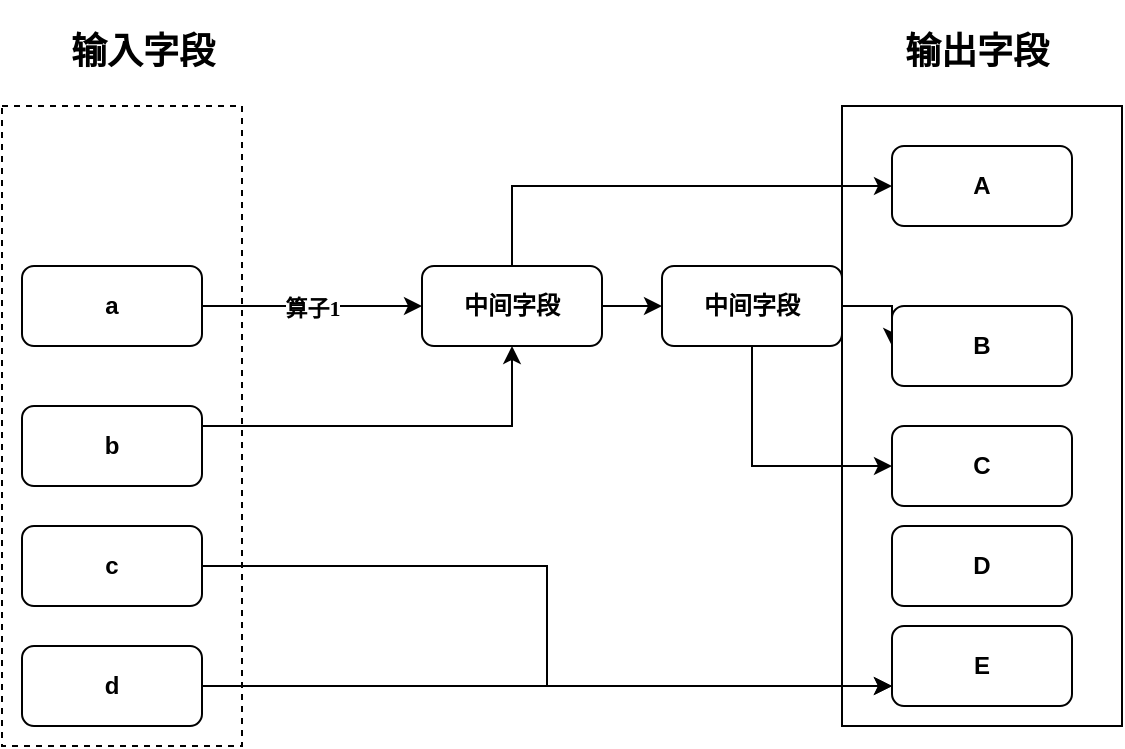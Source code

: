 <mxfile version="16.6.4" type="github">
  <diagram id="t5013ClFBceo3AWYJ7qr" name="第 1 页">
    <mxGraphModel dx="845" dy="595" grid="1" gridSize="10" guides="1" tooltips="1" connect="1" arrows="1" fold="1" page="1" pageScale="1" pageWidth="827" pageHeight="1169" math="0" shadow="0">
      <root>
        <mxCell id="0" />
        <mxCell id="1" parent="0" />
        <mxCell id="a7ovbASMTijBWr023Lwf-71" value="" style="rounded=0;whiteSpace=wrap;html=1;fontFamily=Times New Roman;dashed=1;" vertex="1" parent="1">
          <mxGeometry x="60" y="90" width="120" height="320" as="geometry" />
        </mxCell>
        <mxCell id="a7ovbASMTijBWr023Lwf-74" value="" style="rounded=0;whiteSpace=wrap;html=1;fontFamily=Times New Roman;" vertex="1" parent="1">
          <mxGeometry x="480" y="90" width="140" height="310" as="geometry" />
        </mxCell>
        <mxCell id="a7ovbASMTijBWr023Lwf-34" value="&lt;h4&gt;a&lt;/h4&gt;" style="rounded=1;whiteSpace=wrap;html=1;" vertex="1" parent="1">
          <mxGeometry x="70" y="170" width="90" height="40" as="geometry" />
        </mxCell>
        <mxCell id="a7ovbASMTijBWr023Lwf-57" style="edgeStyle=orthogonalEdgeStyle;rounded=0;orthogonalLoop=1;jettySize=auto;html=1;exitX=1;exitY=0.5;exitDx=0;exitDy=0;entryX=0;entryY=0.5;entryDx=0;entryDy=0;fontFamily=Times New Roman;startArrow=none;" edge="1" parent="1" source="a7ovbASMTijBWr023Lwf-64" target="a7ovbASMTijBWr023Lwf-54">
          <mxGeometry relative="1" as="geometry" />
        </mxCell>
        <mxCell id="a7ovbASMTijBWr023Lwf-66" style="edgeStyle=orthogonalEdgeStyle;rounded=0;orthogonalLoop=1;jettySize=auto;html=1;exitX=1;exitY=0.5;exitDx=0;exitDy=0;entryX=0;entryY=0.5;entryDx=0;entryDy=0;fontFamily=Times New Roman;" edge="1" parent="1" source="a7ovbASMTijBWr023Lwf-38" target="a7ovbASMTijBWr023Lwf-64">
          <mxGeometry relative="1" as="geometry" />
        </mxCell>
        <mxCell id="a7ovbASMTijBWr023Lwf-68" style="edgeStyle=orthogonalEdgeStyle;rounded=0;orthogonalLoop=1;jettySize=auto;html=1;exitX=0.5;exitY=0;exitDx=0;exitDy=0;entryX=0;entryY=0.5;entryDx=0;entryDy=0;fontFamily=Times New Roman;" edge="1" parent="1" source="a7ovbASMTijBWr023Lwf-38" target="a7ovbASMTijBWr023Lwf-67">
          <mxGeometry relative="1" as="geometry" />
        </mxCell>
        <mxCell id="a7ovbASMTijBWr023Lwf-38" value="&lt;h4&gt;中间字段&lt;/h4&gt;" style="rounded=1;whiteSpace=wrap;html=1;" vertex="1" parent="1">
          <mxGeometry x="270" y="170" width="90" height="40" as="geometry" />
        </mxCell>
        <mxCell id="a7ovbASMTijBWr023Lwf-54" value="&lt;h4&gt;B&lt;/h4&gt;" style="rounded=1;whiteSpace=wrap;html=1;" vertex="1" parent="1">
          <mxGeometry x="505" y="190" width="90" height="40" as="geometry" />
        </mxCell>
        <mxCell id="a7ovbASMTijBWr023Lwf-63" style="edgeStyle=orthogonalEdgeStyle;rounded=0;orthogonalLoop=1;jettySize=auto;html=1;exitX=1;exitY=0.25;exitDx=0;exitDy=0;entryX=0.5;entryY=1;entryDx=0;entryDy=0;fontFamily=Times New Roman;" edge="1" parent="1" source="a7ovbASMTijBWr023Lwf-60" target="a7ovbASMTijBWr023Lwf-38">
          <mxGeometry relative="1" as="geometry" />
        </mxCell>
        <mxCell id="a7ovbASMTijBWr023Lwf-60" value="&lt;h4&gt;b&lt;/h4&gt;" style="rounded=1;whiteSpace=wrap;html=1;" vertex="1" parent="1">
          <mxGeometry x="70" y="240" width="90" height="40" as="geometry" />
        </mxCell>
        <mxCell id="a7ovbASMTijBWr023Lwf-61" value="&lt;h4&gt;D&lt;/h4&gt;" style="rounded=1;whiteSpace=wrap;html=1;" vertex="1" parent="1">
          <mxGeometry x="505" y="300" width="90" height="40" as="geometry" />
        </mxCell>
        <mxCell id="a7ovbASMTijBWr023Lwf-70" style="edgeStyle=orthogonalEdgeStyle;rounded=0;orthogonalLoop=1;jettySize=auto;html=1;exitX=0.5;exitY=1;exitDx=0;exitDy=0;entryX=0;entryY=0.5;entryDx=0;entryDy=0;fontFamily=Times New Roman;" edge="1" parent="1" source="a7ovbASMTijBWr023Lwf-64" target="a7ovbASMTijBWr023Lwf-69">
          <mxGeometry relative="1" as="geometry" />
        </mxCell>
        <mxCell id="a7ovbASMTijBWr023Lwf-64" value="&lt;h4&gt;中间字段&lt;/h4&gt;" style="rounded=1;whiteSpace=wrap;html=1;" vertex="1" parent="1">
          <mxGeometry x="390" y="170" width="90" height="40" as="geometry" />
        </mxCell>
        <mxCell id="a7ovbASMTijBWr023Lwf-67" value="&lt;h4&gt;A&lt;/h4&gt;" style="rounded=1;whiteSpace=wrap;html=1;" vertex="1" parent="1">
          <mxGeometry x="505" y="110" width="90" height="40" as="geometry" />
        </mxCell>
        <mxCell id="a7ovbASMTijBWr023Lwf-69" value="&lt;h4&gt;C&lt;/h4&gt;" style="rounded=1;whiteSpace=wrap;html=1;" vertex="1" parent="1">
          <mxGeometry x="505" y="250" width="90" height="40" as="geometry" />
        </mxCell>
        <mxCell id="a7ovbASMTijBWr023Lwf-83" style="edgeStyle=orthogonalEdgeStyle;rounded=0;orthogonalLoop=1;jettySize=auto;html=1;exitX=1;exitY=0.5;exitDx=0;exitDy=0;entryX=0;entryY=0.75;entryDx=0;entryDy=0;fontFamily=Times New Roman;" edge="1" parent="1" source="a7ovbASMTijBWr023Lwf-72" target="a7ovbASMTijBWr023Lwf-79">
          <mxGeometry relative="1" as="geometry" />
        </mxCell>
        <mxCell id="a7ovbASMTijBWr023Lwf-72" value="&lt;h4&gt;c&lt;/h4&gt;" style="rounded=1;whiteSpace=wrap;html=1;" vertex="1" parent="1">
          <mxGeometry x="70" y="300" width="90" height="40" as="geometry" />
        </mxCell>
        <mxCell id="a7ovbASMTijBWr023Lwf-73" value="&lt;h2&gt;输入字段&lt;/h2&gt;" style="text;html=1;strokeColor=none;fillColor=none;align=center;verticalAlign=middle;whiteSpace=wrap;rounded=0;fontFamily=Times New Roman;" vertex="1" parent="1">
          <mxGeometry x="87.5" y="50" width="85" height="25" as="geometry" />
        </mxCell>
        <mxCell id="a7ovbASMTijBWr023Lwf-75" value="&lt;h2&gt;输出字段&lt;/h2&gt;" style="text;html=1;strokeColor=none;fillColor=none;align=center;verticalAlign=middle;whiteSpace=wrap;rounded=0;fontFamily=Times New Roman;" vertex="1" parent="1">
          <mxGeometry x="505" y="50" width="85" height="25" as="geometry" />
        </mxCell>
        <mxCell id="a7ovbASMTijBWr023Lwf-79" value="&lt;h4&gt;E&lt;/h4&gt;" style="rounded=1;whiteSpace=wrap;html=1;" vertex="1" parent="1">
          <mxGeometry x="505" y="350" width="90" height="40" as="geometry" />
        </mxCell>
        <mxCell id="a7ovbASMTijBWr023Lwf-81" style="edgeStyle=orthogonalEdgeStyle;rounded=0;orthogonalLoop=1;jettySize=auto;html=1;exitX=1;exitY=0.5;exitDx=0;exitDy=0;entryX=0;entryY=0.75;entryDx=0;entryDy=0;fontFamily=Times New Roman;" edge="1" parent="1" source="a7ovbASMTijBWr023Lwf-80" target="a7ovbASMTijBWr023Lwf-79">
          <mxGeometry relative="1" as="geometry" />
        </mxCell>
        <mxCell id="a7ovbASMTijBWr023Lwf-80" value="&lt;h4&gt;d&lt;/h4&gt;" style="rounded=1;whiteSpace=wrap;html=1;" vertex="1" parent="1">
          <mxGeometry x="70" y="360" width="90" height="40" as="geometry" />
        </mxCell>
        <mxCell id="a7ovbASMTijBWr023Lwf-92" value="" style="endArrow=classic;html=1;rounded=0;fontFamily=Times New Roman;" edge="1" parent="1" source="a7ovbASMTijBWr023Lwf-34" target="a7ovbASMTijBWr023Lwf-38">
          <mxGeometry relative="1" as="geometry">
            <mxPoint x="160" y="190" as="sourcePoint" />
            <mxPoint x="260" y="190" as="targetPoint" />
          </mxGeometry>
        </mxCell>
        <mxCell id="a7ovbASMTijBWr023Lwf-93" value="算子1" style="edgeLabel;resizable=0;html=1;align=center;verticalAlign=middle;fontFamily=Times New Roman;fontStyle=1" connectable="0" vertex="1" parent="a7ovbASMTijBWr023Lwf-92">
          <mxGeometry relative="1" as="geometry">
            <mxPoint y="1" as="offset" />
          </mxGeometry>
        </mxCell>
      </root>
    </mxGraphModel>
  </diagram>
</mxfile>
